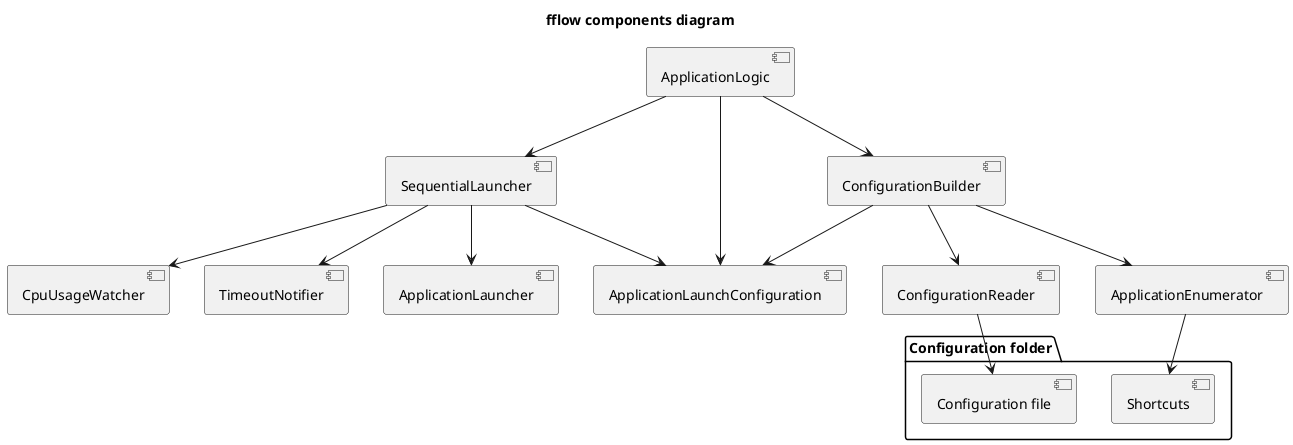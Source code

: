@startuml

title fflow components diagram

[ApplicationLogic]
[CpuUsageWatcher]
[TimeoutNotifier]
[ApplicationLauncher]
[SequentialLauncher]
[ConfigurationBuilder]
[ConfigurationReader]
[ApplicationLaunchConfiguration]
[ApplicationEnumerator]
folder "Configuration folder" {
  [Configuration file] as ConfigurationFile
  [Shortcuts]
}

ApplicationLogic --> SequentialLauncher
ApplicationLogic --> ConfigurationBuilder
ApplicationLogic ---> ApplicationLaunchConfiguration
ConfigurationBuilder --> ApplicationLaunchConfiguration
ConfigurationBuilder --> ConfigurationReader
ConfigurationReader --> ConfigurationFile
ConfigurationBuilder --> ApplicationEnumerator
ApplicationEnumerator --> Shortcuts
SequentialLauncher --> CpuUsageWatcher
SequentialLauncher --> TimeoutNotifier
SequentialLauncher --> ApplicationLauncher
SequentialLauncher --> ApplicationLaunchConfiguration

@enduml
